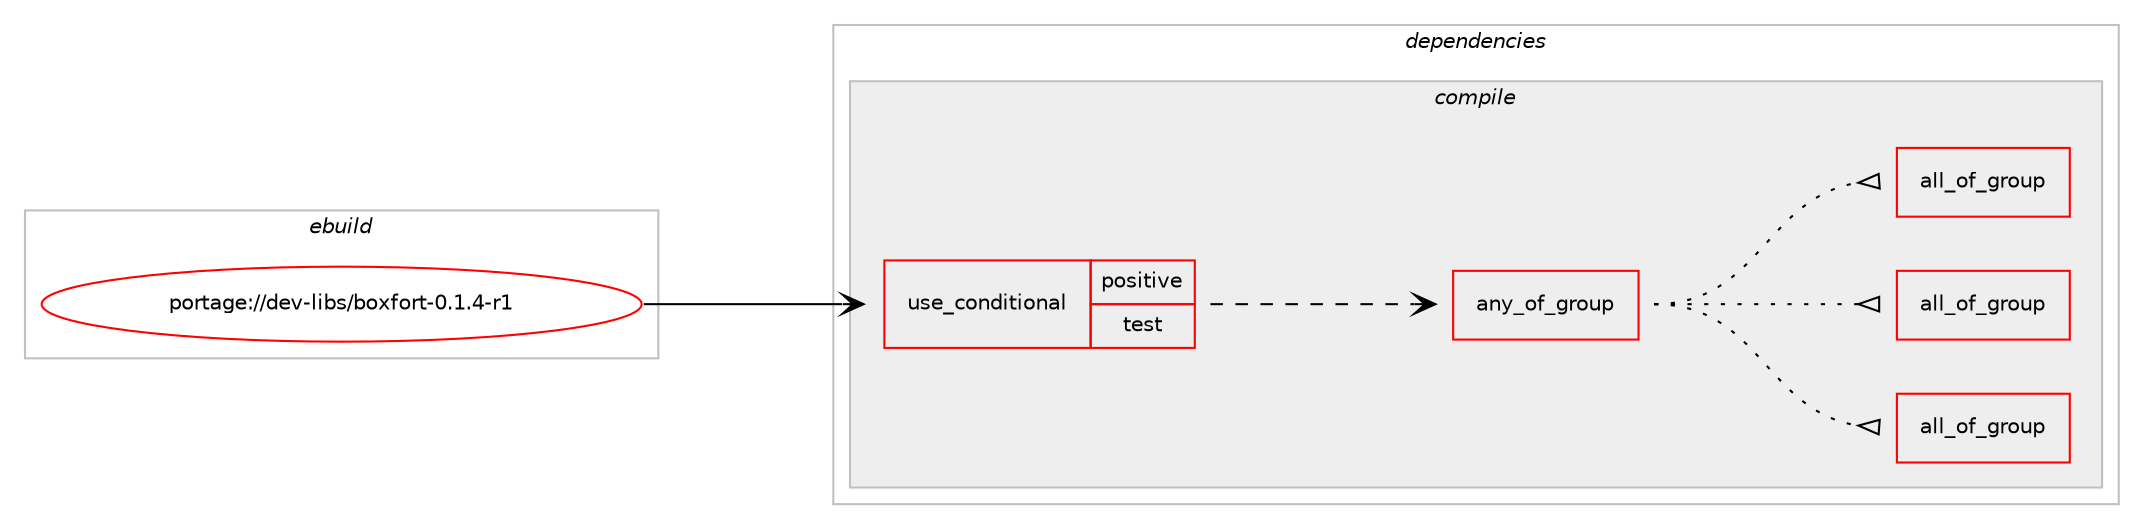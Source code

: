 digraph prolog {

# *************
# Graph options
# *************

newrank=true;
concentrate=true;
compound=true;
graph [rankdir=LR,fontname=Helvetica,fontsize=10,ranksep=1.5];#, ranksep=2.5, nodesep=0.2];
edge  [arrowhead=vee];
node  [fontname=Helvetica,fontsize=10];

# **********
# The ebuild
# **********

subgraph cluster_leftcol {
color=gray;
rank=same;
label=<<i>ebuild</i>>;
id [label="portage://dev-libs/boxfort-0.1.4-r1", color=red, width=4, href="../dev-libs/boxfort-0.1.4-r1.svg"];
}

# ****************
# The dependencies
# ****************

subgraph cluster_midcol {
color=gray;
label=<<i>dependencies</i>>;
subgraph cluster_compile {
fillcolor="#eeeeee";
style=filled;
label=<<i>compile</i>>;
subgraph cond25289 {
dependency54264 [label=<<TABLE BORDER="0" CELLBORDER="1" CELLSPACING="0" CELLPADDING="4"><TR><TD ROWSPAN="3" CELLPADDING="10">use_conditional</TD></TR><TR><TD>positive</TD></TR><TR><TD>test</TD></TR></TABLE>>, shape=none, color=red];
subgraph any988 {
dependency54265 [label=<<TABLE BORDER="0" CELLBORDER="1" CELLSPACING="0" CELLPADDING="4"><TR><TD CELLPADDING="10">any_of_group</TD></TR></TABLE>>, shape=none, color=red];subgraph all135 {
dependency54266 [label=<<TABLE BORDER="0" CELLBORDER="1" CELLSPACING="0" CELLPADDING="4"><TR><TD CELLPADDING="10">all_of_group</TD></TR></TABLE>>, shape=none, color=red];# *** BEGIN UNKNOWN DEPENDENCY TYPE (TODO) ***
# dependency54266 -> package_dependency(portage://dev-libs/boxfort-0.1.4-r1,install,no,dev-lang,python,none,[,,],[slot(3.12)],[])
# *** END UNKNOWN DEPENDENCY TYPE (TODO) ***

# *** BEGIN UNKNOWN DEPENDENCY TYPE (TODO) ***
# dependency54266 -> package_dependency(portage://dev-libs/boxfort-0.1.4-r1,install,no,dev-util,cram,none,[,,],[],[use(enable(python_targets_python3_12),negative)])
# *** END UNKNOWN DEPENDENCY TYPE (TODO) ***

}
dependency54265:e -> dependency54266:w [weight=20,style="dotted",arrowhead="oinv"];
subgraph all136 {
dependency54267 [label=<<TABLE BORDER="0" CELLBORDER="1" CELLSPACING="0" CELLPADDING="4"><TR><TD CELLPADDING="10">all_of_group</TD></TR></TABLE>>, shape=none, color=red];# *** BEGIN UNKNOWN DEPENDENCY TYPE (TODO) ***
# dependency54267 -> package_dependency(portage://dev-libs/boxfort-0.1.4-r1,install,no,dev-lang,python,none,[,,],[slot(3.11)],[])
# *** END UNKNOWN DEPENDENCY TYPE (TODO) ***

# *** BEGIN UNKNOWN DEPENDENCY TYPE (TODO) ***
# dependency54267 -> package_dependency(portage://dev-libs/boxfort-0.1.4-r1,install,no,dev-util,cram,none,[,,],[],[use(enable(python_targets_python3_11),negative)])
# *** END UNKNOWN DEPENDENCY TYPE (TODO) ***

}
dependency54265:e -> dependency54267:w [weight=20,style="dotted",arrowhead="oinv"];
subgraph all137 {
dependency54268 [label=<<TABLE BORDER="0" CELLBORDER="1" CELLSPACING="0" CELLPADDING="4"><TR><TD CELLPADDING="10">all_of_group</TD></TR></TABLE>>, shape=none, color=red];# *** BEGIN UNKNOWN DEPENDENCY TYPE (TODO) ***
# dependency54268 -> package_dependency(portage://dev-libs/boxfort-0.1.4-r1,install,no,dev-lang,python,none,[,,],[slot(3.10)],[])
# *** END UNKNOWN DEPENDENCY TYPE (TODO) ***

# *** BEGIN UNKNOWN DEPENDENCY TYPE (TODO) ***
# dependency54268 -> package_dependency(portage://dev-libs/boxfort-0.1.4-r1,install,no,dev-util,cram,none,[,,],[],[use(enable(python_targets_python3_10),negative)])
# *** END UNKNOWN DEPENDENCY TYPE (TODO) ***

}
dependency54265:e -> dependency54268:w [weight=20,style="dotted",arrowhead="oinv"];
}
dependency54264:e -> dependency54265:w [weight=20,style="dashed",arrowhead="vee"];
}
id:e -> dependency54264:w [weight=20,style="solid",arrowhead="vee"];
}
subgraph cluster_compileandrun {
fillcolor="#eeeeee";
style=filled;
label=<<i>compile and run</i>>;
}
subgraph cluster_run {
fillcolor="#eeeeee";
style=filled;
label=<<i>run</i>>;
}
}

# **************
# The candidates
# **************

subgraph cluster_choices {
rank=same;
color=gray;
label=<<i>candidates</i>>;

}

}
